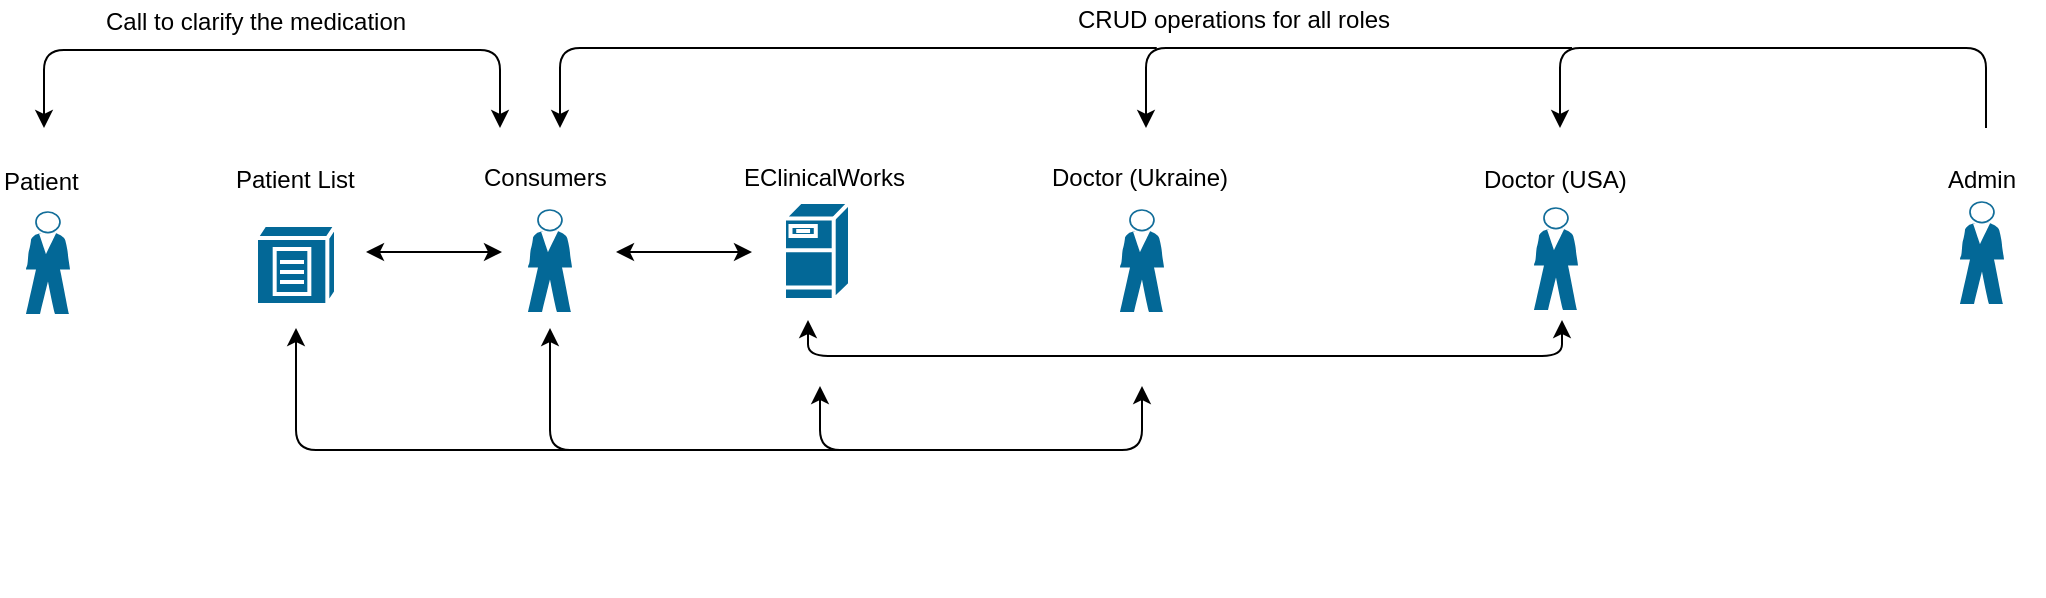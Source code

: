 <mxfile version="10.7.7" type="github"><diagram id="6a731a19-8d31-9384-78a2-239565b7b9f0" name="Page-1"><mxGraphModel dx="2021" dy="1763" grid="1" gridSize="10" guides="1" tooltips="1" connect="1" arrows="1" fold="1" page="1" pageScale="1" pageWidth="827" pageHeight="1169" background="#ffffff" math="0" shadow="0"><root><mxCell id="0"/><mxCell id="1" parent="0"/><mxCell id="13qQkhG2lar2dNQAL4i6-2257" value="" style="shape=mxgraph.cisco.people.standing_man;html=1;pointerEvents=1;dashed=0;fillColor=#036897;strokeColor=#ffffff;strokeWidth=2;verticalLabelPosition=bottom;verticalAlign=top;align=center;outlineConnect=0;" vertex="1" parent="1"><mxGeometry x="14" y="81" width="22" height="51" as="geometry"/></mxCell><mxCell id="13qQkhG2lar2dNQAL4i6-2258" value="Consumers" style="text;html=1;resizable=0;points=[];autosize=1;align=left;verticalAlign=top;spacingTop=-4;" vertex="1" parent="1"><mxGeometry x="-10" y="55" width="80" height="20" as="geometry"/></mxCell><mxCell id="13qQkhG2lar2dNQAL4i6-2263" value="Doctor (Ukraine)" style="text;html=1;resizable=0;points=[];autosize=1;align=left;verticalAlign=top;spacingTop=-4;" vertex="1" parent="1"><mxGeometry x="274" y="55" width="100" height="20" as="geometry"/></mxCell><mxCell id="13qQkhG2lar2dNQAL4i6-2264" value="Doctor (USA)" style="text;html=1;resizable=0;points=[];autosize=1;align=left;verticalAlign=top;spacingTop=-4;" vertex="1" parent="1"><mxGeometry x="490" y="56" width="90" height="20" as="geometry"/></mxCell><mxCell id="13qQkhG2lar2dNQAL4i6-2265" value="Admin" style="text;html=1;resizable=0;points=[];autosize=1;align=left;verticalAlign=top;spacingTop=-4;" vertex="1" parent="1"><mxGeometry x="722" y="56" width="50" height="20" as="geometry"/></mxCell><mxCell id="13qQkhG2lar2dNQAL4i6-2269" value="" style="endArrow=classic;html=1;" edge="1" parent="1"><mxGeometry width="50" height="50" relative="1" as="geometry"><mxPoint x="743" y="40" as="sourcePoint"/><mxPoint x="530" y="40" as="targetPoint"/><Array as="points"><mxPoint x="743"/><mxPoint x="530"/></Array></mxGeometry></mxCell><mxCell id="13qQkhG2lar2dNQAL4i6-2270" value="&lt;pre id=&quot;tw-target-text&quot; dir=&quot;ltr&quot;&gt;&lt;br&gt;&lt;/pre&gt;" style="text;html=1;resizable=0;points=[];autosize=1;align=left;verticalAlign=top;spacingTop=-4;" vertex="1" parent="1"><mxGeometry x="184" y="233" width="20" height="40" as="geometry"/></mxCell><mxCell id="13qQkhG2lar2dNQAL4i6-2271" value="Patient List" style="text;html=1;resizable=0;points=[];autosize=1;align=left;verticalAlign=top;spacingTop=-4;" vertex="1" parent="1"><mxGeometry x="-134" y="56" width="70" height="20" as="geometry"/></mxCell><mxCell id="13qQkhG2lar2dNQAL4i6-2272" value="" style="shape=mxgraph.cisco.misc.repeater;html=1;pointerEvents=1;dashed=0;fillColor=#036897;strokeColor=#ffffff;strokeWidth=2;verticalLabelPosition=bottom;verticalAlign=top;align=center;outlineConnect=0;" vertex="1" parent="1"><mxGeometry x="-122" y="88.5" width="40" height="40" as="geometry"/></mxCell><mxCell id="13qQkhG2lar2dNQAL4i6-2278" value="" style="endArrow=classic;html=1;" edge="1" parent="1"><mxGeometry width="50" height="50" relative="1" as="geometry"><mxPoint x="536" as="sourcePoint"/><mxPoint x="323.0" y="40" as="targetPoint"/><Array as="points"><mxPoint x="536"/><mxPoint x="323"/></Array></mxGeometry></mxCell><mxCell id="13qQkhG2lar2dNQAL4i6-2279" value="" style="endArrow=classic;html=1;" edge="1" parent="1"><mxGeometry width="50" height="50" relative="1" as="geometry"><mxPoint x="233" as="sourcePoint"/><mxPoint x="30" y="40" as="targetPoint"/><Array as="points"><mxPoint x="333"/><mxPoint x="30"/></Array></mxGeometry></mxCell><mxCell id="13qQkhG2lar2dNQAL4i6-2281" value="" style="shape=mxgraph.cisco.servers.fileserver;html=1;pointerEvents=1;dashed=0;fillColor=#036897;strokeColor=#ffffff;strokeWidth=2;verticalLabelPosition=bottom;verticalAlign=top;align=center;outlineConnect=0;" vertex="1" parent="1"><mxGeometry x="142" y="77" width="33" height="49" as="geometry"/></mxCell><mxCell id="13qQkhG2lar2dNQAL4i6-2284" value="EClinicalWorks" style="text;html=1;resizable=0;points=[];autosize=1;align=left;verticalAlign=top;spacingTop=-4;" vertex="1" parent="1"><mxGeometry x="120" y="55" width="100" height="20" as="geometry"/></mxCell><mxCell id="13qQkhG2lar2dNQAL4i6-2288" value="" style="endArrow=classic;startArrow=classic;html=1;" edge="1" parent="1"><mxGeometry width="50" height="50" relative="1" as="geometry"><mxPoint x="58.0" y="102" as="sourcePoint"/><mxPoint x="126" y="102" as="targetPoint"/></mxGeometry></mxCell><mxCell id="13qQkhG2lar2dNQAL4i6-2289" value="" style="endArrow=classic;startArrow=classic;html=1;" edge="1" parent="1"><mxGeometry width="50" height="50" relative="1" as="geometry"><mxPoint x="-67.0" y="102" as="sourcePoint"/><mxPoint x="1" y="102" as="targetPoint"/></mxGeometry></mxCell><mxCell id="13qQkhG2lar2dNQAL4i6-2293" value="" style="shape=mxgraph.cisco.people.standing_man;html=1;pointerEvents=1;dashed=0;fillColor=#036897;strokeColor=#ffffff;strokeWidth=2;verticalLabelPosition=bottom;verticalAlign=top;align=center;outlineConnect=0;" vertex="1" parent="1"><mxGeometry x="310" y="81" width="22" height="51" as="geometry"/></mxCell><mxCell id="13qQkhG2lar2dNQAL4i6-2294" value="" style="shape=mxgraph.cisco.people.standing_man;html=1;pointerEvents=1;dashed=0;fillColor=#036897;strokeColor=#ffffff;strokeWidth=2;verticalLabelPosition=bottom;verticalAlign=top;align=center;outlineConnect=0;" vertex="1" parent="1"><mxGeometry x="517" y="80" width="22" height="51" as="geometry"/></mxCell><mxCell id="13qQkhG2lar2dNQAL4i6-2295" value="" style="shape=mxgraph.cisco.people.standing_man;html=1;pointerEvents=1;dashed=0;fillColor=#036897;strokeColor=#ffffff;strokeWidth=2;verticalLabelPosition=bottom;verticalAlign=top;align=center;outlineConnect=0;" vertex="1" parent="1"><mxGeometry x="730" y="77" width="22" height="51" as="geometry"/></mxCell><mxCell id="13qQkhG2lar2dNQAL4i6-2297" value="" style="endArrow=classic;startArrow=classic;html=1;" edge="1" parent="1"><mxGeometry width="50" height="50" relative="1" as="geometry"><mxPoint x="160" y="169" as="sourcePoint"/><mxPoint x="321" y="169" as="targetPoint"/><Array as="points"><mxPoint x="160" y="201"/><mxPoint x="321" y="201"/></Array></mxGeometry></mxCell><mxCell id="13qQkhG2lar2dNQAL4i6-2298" value="" style="endArrow=classic;html=1;" edge="1" parent="1"><mxGeometry width="50" height="50" relative="1" as="geometry"><mxPoint x="222" y="201" as="sourcePoint"/><mxPoint x="25" y="140" as="targetPoint"/><Array as="points"><mxPoint x="25" y="201"/></Array></mxGeometry></mxCell><mxCell id="13qQkhG2lar2dNQAL4i6-2299" value="" style="endArrow=classic;html=1;" edge="1" parent="1"><mxGeometry width="50" height="50" relative="1" as="geometry"><mxPoint x="95" y="201" as="sourcePoint"/><mxPoint x="-102" y="140" as="targetPoint"/><Array as="points"><mxPoint x="-102" y="201"/></Array></mxGeometry></mxCell><mxCell id="13qQkhG2lar2dNQAL4i6-2300" value="" style="endArrow=classic;startArrow=classic;html=1;" edge="1" parent="1"><mxGeometry width="50" height="50" relative="1" as="geometry"><mxPoint x="154" y="136" as="sourcePoint"/><mxPoint x="531" y="136" as="targetPoint"/><Array as="points"><mxPoint x="154" y="154"/><mxPoint x="531" y="154"/></Array></mxGeometry></mxCell><mxCell id="13qQkhG2lar2dNQAL4i6-2302" value="" style="shape=mxgraph.cisco.people.standing_man;html=1;pointerEvents=1;dashed=0;fillColor=#036897;strokeColor=#ffffff;strokeWidth=2;verticalLabelPosition=bottom;verticalAlign=top;align=center;outlineConnect=0;" vertex="1" parent="1"><mxGeometry x="-237" y="82" width="22" height="51" as="geometry"/></mxCell><mxCell id="13qQkhG2lar2dNQAL4i6-2303" value="Patient" style="text;html=1;resizable=0;points=[];autosize=1;align=left;verticalAlign=top;spacingTop=-4;" vertex="1" parent="1"><mxGeometry x="-250" y="57" width="50" height="20" as="geometry"/></mxCell><mxCell id="13qQkhG2lar2dNQAL4i6-2304" value="" style="endArrow=classic;startArrow=classic;html=1;" edge="1" parent="1"><mxGeometry width="50" height="50" relative="1" as="geometry"><mxPoint x="-228" y="40" as="sourcePoint"/><mxPoint y="40" as="targetPoint"/><Array as="points"><mxPoint x="-228" y="1"/><mxPoint y="1"/></Array></mxGeometry></mxCell><mxCell id="13qQkhG2lar2dNQAL4i6-2305" value="CRUD operations for all roles" style="text;html=1;resizable=0;points=[];autosize=1;align=left;verticalAlign=top;spacingTop=-4;" vertex="1" parent="1"><mxGeometry x="287" y="-24" width="170" height="20" as="geometry"/></mxCell><mxCell id="13qQkhG2lar2dNQAL4i6-2306" value="Call&amp;nbsp;&lt;span&gt;to clarify the medication&lt;/span&gt;" style="text;html=1;resizable=0;points=[];autosize=1;align=left;verticalAlign=top;spacingTop=-4;" vertex="1" parent="1"><mxGeometry x="-199" y="-23" width="170" height="20" as="geometry"/></mxCell></root></mxGraphModel></diagram></mxfile>